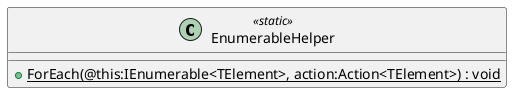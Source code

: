 @startuml
class EnumerableHelper <<static>> {
    + {static} ForEach(@this:IEnumerable<TElement>, action:Action<TElement>) : void
}
@enduml
